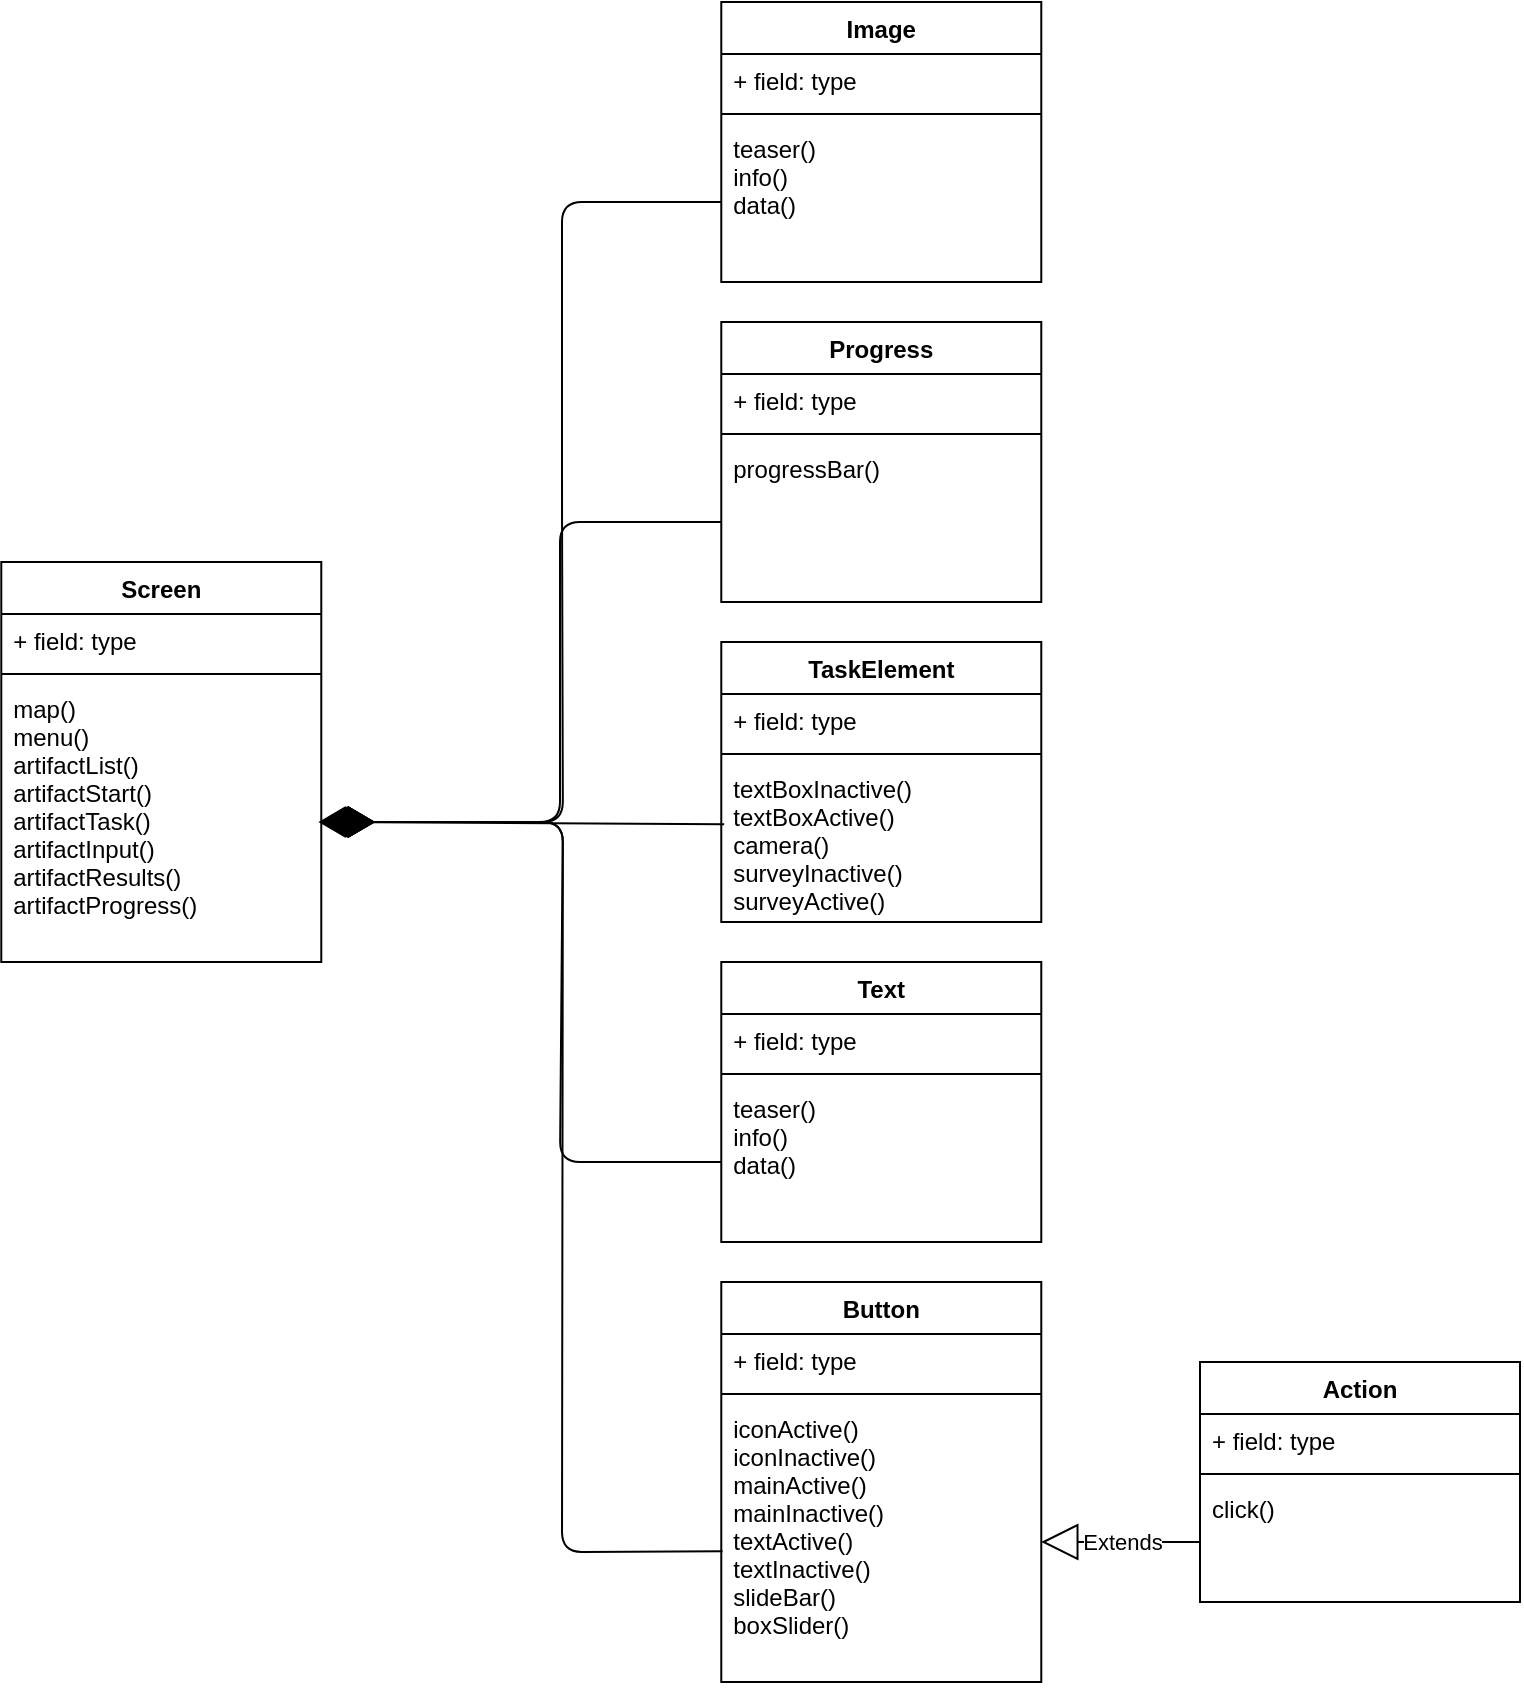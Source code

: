 <mxfile>
    <diagram id="WBzpQqD0giaPxHZME1Q3" name="Version2">
        <mxGraphModel dx="1702" dy="1012" grid="1" gridSize="10" guides="1" tooltips="1" connect="1" arrows="1" fold="1" page="1" pageScale="1" pageWidth="827" pageHeight="1169" math="0" shadow="0">
            <root>
                <mxCell id="rhlbqimN3HDKiPcZjt1G-0"/>
                <mxCell id="rhlbqimN3HDKiPcZjt1G-1" parent="rhlbqimN3HDKiPcZjt1G-0"/>
                <mxCell id="tRXYYjkocbcyxQh3FJ96-0" value="Image" style="swimlane;fontStyle=1;align=center;verticalAlign=top;childLayout=stackLayout;horizontal=1;startSize=26;horizontalStack=0;resizeParent=1;resizeParentMax=0;resizeLast=0;collapsible=1;marginBottom=0;" parent="rhlbqimN3HDKiPcZjt1G-1" vertex="1">
                    <mxGeometry x="400.64" y="40" width="160" height="140" as="geometry"/>
                </mxCell>
                <mxCell id="tRXYYjkocbcyxQh3FJ96-1" value="+ field: type" style="text;strokeColor=none;fillColor=none;align=left;verticalAlign=top;spacingLeft=4;spacingRight=4;overflow=hidden;rotatable=0;points=[[0,0.5],[1,0.5]];portConstraint=eastwest;" parent="tRXYYjkocbcyxQh3FJ96-0" vertex="1">
                    <mxGeometry y="26" width="160" height="26" as="geometry"/>
                </mxCell>
                <mxCell id="tRXYYjkocbcyxQh3FJ96-2" value="" style="line;strokeWidth=1;fillColor=none;align=left;verticalAlign=middle;spacingTop=-1;spacingLeft=3;spacingRight=3;rotatable=0;labelPosition=right;points=[];portConstraint=eastwest;" parent="tRXYYjkocbcyxQh3FJ96-0" vertex="1">
                    <mxGeometry y="52" width="160" height="8" as="geometry"/>
                </mxCell>
                <mxCell id="tRXYYjkocbcyxQh3FJ96-3" value="teaser()&#10;info()&#10;data()" style="text;strokeColor=none;fillColor=none;align=left;verticalAlign=top;spacingLeft=4;spacingRight=4;overflow=hidden;rotatable=0;points=[[0,0.5],[1,0.5]];portConstraint=eastwest;" parent="tRXYYjkocbcyxQh3FJ96-0" vertex="1">
                    <mxGeometry y="60" width="160" height="80" as="geometry"/>
                </mxCell>
                <mxCell id="tRXYYjkocbcyxQh3FJ96-4" value="Text" style="swimlane;fontStyle=1;align=center;verticalAlign=top;childLayout=stackLayout;horizontal=1;startSize=26;horizontalStack=0;resizeParent=1;resizeParentMax=0;resizeLast=0;collapsible=1;marginBottom=0;" parent="rhlbqimN3HDKiPcZjt1G-1" vertex="1">
                    <mxGeometry x="400.64" y="520" width="160" height="140" as="geometry"/>
                </mxCell>
                <mxCell id="tRXYYjkocbcyxQh3FJ96-5" value="+ field: type" style="text;strokeColor=none;fillColor=none;align=left;verticalAlign=top;spacingLeft=4;spacingRight=4;overflow=hidden;rotatable=0;points=[[0,0.5],[1,0.5]];portConstraint=eastwest;" parent="tRXYYjkocbcyxQh3FJ96-4" vertex="1">
                    <mxGeometry y="26" width="160" height="26" as="geometry"/>
                </mxCell>
                <mxCell id="tRXYYjkocbcyxQh3FJ96-6" value="" style="line;strokeWidth=1;fillColor=none;align=left;verticalAlign=middle;spacingTop=-1;spacingLeft=3;spacingRight=3;rotatable=0;labelPosition=right;points=[];portConstraint=eastwest;" parent="tRXYYjkocbcyxQh3FJ96-4" vertex="1">
                    <mxGeometry y="52" width="160" height="8" as="geometry"/>
                </mxCell>
                <mxCell id="tRXYYjkocbcyxQh3FJ96-7" value="teaser()&#10;info()&#10;data()" style="text;strokeColor=none;fillColor=none;align=left;verticalAlign=top;spacingLeft=4;spacingRight=4;overflow=hidden;rotatable=0;points=[[0,0.5],[1,0.5]];portConstraint=eastwest;" parent="tRXYYjkocbcyxQh3FJ96-4" vertex="1">
                    <mxGeometry y="60" width="160" height="80" as="geometry"/>
                </mxCell>
                <mxCell id="tRXYYjkocbcyxQh3FJ96-8" value="Button" style="swimlane;fontStyle=1;align=center;verticalAlign=top;childLayout=stackLayout;horizontal=1;startSize=26;horizontalStack=0;resizeParent=1;resizeParentMax=0;resizeLast=0;collapsible=1;marginBottom=0;" parent="rhlbqimN3HDKiPcZjt1G-1" vertex="1">
                    <mxGeometry x="400.64" y="680" width="160" height="200" as="geometry"/>
                </mxCell>
                <mxCell id="tRXYYjkocbcyxQh3FJ96-9" value="+ field: type" style="text;strokeColor=none;fillColor=none;align=left;verticalAlign=top;spacingLeft=4;spacingRight=4;overflow=hidden;rotatable=0;points=[[0,0.5],[1,0.5]];portConstraint=eastwest;" parent="tRXYYjkocbcyxQh3FJ96-8" vertex="1">
                    <mxGeometry y="26" width="160" height="26" as="geometry"/>
                </mxCell>
                <mxCell id="tRXYYjkocbcyxQh3FJ96-10" value="" style="line;strokeWidth=1;fillColor=none;align=left;verticalAlign=middle;spacingTop=-1;spacingLeft=3;spacingRight=3;rotatable=0;labelPosition=right;points=[];portConstraint=eastwest;" parent="tRXYYjkocbcyxQh3FJ96-8" vertex="1">
                    <mxGeometry y="52" width="160" height="8" as="geometry"/>
                </mxCell>
                <mxCell id="tRXYYjkocbcyxQh3FJ96-11" value="iconActive()&#10;iconInactive()&#10;mainActive()&#10;mainInactive()&#10;textActive()&#10;textInactive()&#10;slideBar()&#10;boxSlider()" style="text;strokeColor=none;fillColor=none;align=left;verticalAlign=top;spacingLeft=4;spacingRight=4;overflow=hidden;rotatable=0;points=[[0,0.5],[1,0.5]];portConstraint=eastwest;" parent="tRXYYjkocbcyxQh3FJ96-8" vertex="1">
                    <mxGeometry y="60" width="160" height="140" as="geometry"/>
                </mxCell>
                <mxCell id="QToW42FV7lgDJAnpMxoy-0" value="Screen" style="swimlane;fontStyle=1;align=center;verticalAlign=top;childLayout=stackLayout;horizontal=1;startSize=26;horizontalStack=0;resizeParent=1;resizeParentMax=0;resizeLast=0;collapsible=1;marginBottom=0;" parent="rhlbqimN3HDKiPcZjt1G-1" vertex="1">
                    <mxGeometry x="40.64" y="320" width="160" height="200" as="geometry">
                        <mxRectangle x="280" y="40" width="80" height="26" as="alternateBounds"/>
                    </mxGeometry>
                </mxCell>
                <mxCell id="QToW42FV7lgDJAnpMxoy-1" value="+ field: type" style="text;strokeColor=none;fillColor=none;align=left;verticalAlign=top;spacingLeft=4;spacingRight=4;overflow=hidden;rotatable=0;points=[[0,0.5],[1,0.5]];portConstraint=eastwest;" parent="QToW42FV7lgDJAnpMxoy-0" vertex="1">
                    <mxGeometry y="26" width="160" height="26" as="geometry"/>
                </mxCell>
                <mxCell id="QToW42FV7lgDJAnpMxoy-2" value="" style="line;strokeWidth=1;fillColor=none;align=left;verticalAlign=middle;spacingTop=-1;spacingLeft=3;spacingRight=3;rotatable=0;labelPosition=right;points=[];portConstraint=eastwest;" parent="QToW42FV7lgDJAnpMxoy-0" vertex="1">
                    <mxGeometry y="52" width="160" height="8" as="geometry"/>
                </mxCell>
                <mxCell id="QToW42FV7lgDJAnpMxoy-3" value="map()&#10;menu()&#10;artifactList()&#10;artifactStart()&#10;artifactTask()&#10;artifactInput()&#10;artifactResults()&#10;artifactProgress()" style="text;strokeColor=none;fillColor=none;align=left;verticalAlign=top;spacingLeft=4;spacingRight=4;overflow=hidden;rotatable=0;points=[[0,0.5],[1,0.5]];portConstraint=eastwest;" parent="QToW42FV7lgDJAnpMxoy-0" vertex="1">
                    <mxGeometry y="60" width="160" height="140" as="geometry"/>
                </mxCell>
                <mxCell id="4GAbQzwLdec4f1wNTf0m-4" value="TaskElement" style="swimlane;fontStyle=1;align=center;verticalAlign=top;childLayout=stackLayout;horizontal=1;startSize=26;horizontalStack=0;resizeParent=1;resizeParentMax=0;resizeLast=0;collapsible=1;marginBottom=0;" parent="rhlbqimN3HDKiPcZjt1G-1" vertex="1">
                    <mxGeometry x="400.64" y="360" width="160" height="140" as="geometry"/>
                </mxCell>
                <mxCell id="4GAbQzwLdec4f1wNTf0m-5" value="+ field: type" style="text;strokeColor=none;fillColor=none;align=left;verticalAlign=top;spacingLeft=4;spacingRight=4;overflow=hidden;rotatable=0;points=[[0,0.5],[1,0.5]];portConstraint=eastwest;" parent="4GAbQzwLdec4f1wNTf0m-4" vertex="1">
                    <mxGeometry y="26" width="160" height="26" as="geometry"/>
                </mxCell>
                <mxCell id="4GAbQzwLdec4f1wNTf0m-6" value="" style="line;strokeWidth=1;fillColor=none;align=left;verticalAlign=middle;spacingTop=-1;spacingLeft=3;spacingRight=3;rotatable=0;labelPosition=right;points=[];portConstraint=eastwest;" parent="4GAbQzwLdec4f1wNTf0m-4" vertex="1">
                    <mxGeometry y="52" width="160" height="8" as="geometry"/>
                </mxCell>
                <mxCell id="4GAbQzwLdec4f1wNTf0m-7" value="textBoxInactive()&#10;textBoxActive()&#10;camera()&#10;surveyInactive()&#10;surveyActive()" style="text;strokeColor=none;fillColor=none;align=left;verticalAlign=top;spacingLeft=4;spacingRight=4;overflow=hidden;rotatable=0;points=[[0,0.5],[1,0.5]];portConstraint=eastwest;" parent="4GAbQzwLdec4f1wNTf0m-4" vertex="1">
                    <mxGeometry y="60" width="160" height="80" as="geometry"/>
                </mxCell>
                <mxCell id="4GAbQzwLdec4f1wNTf0m-12" value="Progress" style="swimlane;fontStyle=1;align=center;verticalAlign=top;childLayout=stackLayout;horizontal=1;startSize=26;horizontalStack=0;resizeParent=1;resizeParentMax=0;resizeLast=0;collapsible=1;marginBottom=0;" parent="rhlbqimN3HDKiPcZjt1G-1" vertex="1">
                    <mxGeometry x="400.64" y="200" width="160" height="140" as="geometry"/>
                </mxCell>
                <mxCell id="4GAbQzwLdec4f1wNTf0m-13" value="+ field: type" style="text;strokeColor=none;fillColor=none;align=left;verticalAlign=top;spacingLeft=4;spacingRight=4;overflow=hidden;rotatable=0;points=[[0,0.5],[1,0.5]];portConstraint=eastwest;" parent="4GAbQzwLdec4f1wNTf0m-12" vertex="1">
                    <mxGeometry y="26" width="160" height="26" as="geometry"/>
                </mxCell>
                <mxCell id="4GAbQzwLdec4f1wNTf0m-14" value="" style="line;strokeWidth=1;fillColor=none;align=left;verticalAlign=middle;spacingTop=-1;spacingLeft=3;spacingRight=3;rotatable=0;labelPosition=right;points=[];portConstraint=eastwest;" parent="4GAbQzwLdec4f1wNTf0m-12" vertex="1">
                    <mxGeometry y="52" width="160" height="8" as="geometry"/>
                </mxCell>
                <mxCell id="4GAbQzwLdec4f1wNTf0m-15" value="progressBar()" style="text;strokeColor=none;fillColor=none;align=left;verticalAlign=top;spacingLeft=4;spacingRight=4;overflow=hidden;rotatable=0;points=[[0,0.5],[1,0.5]];portConstraint=eastwest;" parent="4GAbQzwLdec4f1wNTf0m-12" vertex="1">
                    <mxGeometry y="60" width="160" height="80" as="geometry"/>
                </mxCell>
                <mxCell id="rqe2U-CVQ6_cmbee-0Rs-0" value="Action" style="swimlane;fontStyle=1;align=center;verticalAlign=top;childLayout=stackLayout;horizontal=1;startSize=26;horizontalStack=0;resizeParent=1;resizeParentMax=0;resizeLast=0;collapsible=1;marginBottom=0;" parent="rhlbqimN3HDKiPcZjt1G-1" vertex="1">
                    <mxGeometry x="640" y="720" width="160" height="120" as="geometry"/>
                </mxCell>
                <mxCell id="rqe2U-CVQ6_cmbee-0Rs-1" value="+ field: type" style="text;strokeColor=none;fillColor=none;align=left;verticalAlign=top;spacingLeft=4;spacingRight=4;overflow=hidden;rotatable=0;points=[[0,0.5],[1,0.5]];portConstraint=eastwest;" parent="rqe2U-CVQ6_cmbee-0Rs-0" vertex="1">
                    <mxGeometry y="26" width="160" height="26" as="geometry"/>
                </mxCell>
                <mxCell id="rqe2U-CVQ6_cmbee-0Rs-2" value="" style="line;strokeWidth=1;fillColor=none;align=left;verticalAlign=middle;spacingTop=-1;spacingLeft=3;spacingRight=3;rotatable=0;labelPosition=right;points=[];portConstraint=eastwest;" parent="rqe2U-CVQ6_cmbee-0Rs-0" vertex="1">
                    <mxGeometry y="52" width="160" height="8" as="geometry"/>
                </mxCell>
                <mxCell id="rqe2U-CVQ6_cmbee-0Rs-3" value="click()" style="text;strokeColor=none;fillColor=none;align=left;verticalAlign=top;spacingLeft=4;spacingRight=4;overflow=hidden;rotatable=0;points=[[0,0.5],[1,0.5]];portConstraint=eastwest;" parent="rqe2U-CVQ6_cmbee-0Rs-0" vertex="1">
                    <mxGeometry y="60" width="160" height="60" as="geometry"/>
                </mxCell>
                <mxCell id="rqe2U-CVQ6_cmbee-0Rs-5" value="Extends" style="endArrow=block;endSize=16;endFill=0;html=1;exitX=0;exitY=0.5;exitDx=0;exitDy=0;entryX=1;entryY=0.5;entryDx=0;entryDy=0;" parent="rhlbqimN3HDKiPcZjt1G-1" source="rqe2U-CVQ6_cmbee-0Rs-3" target="tRXYYjkocbcyxQh3FJ96-11" edge="1">
                    <mxGeometry width="160" relative="1" as="geometry">
                        <mxPoint x="50.64" y="510" as="sourcePoint"/>
                        <mxPoint x="210.64" y="510" as="targetPoint"/>
                    </mxGeometry>
                </mxCell>
                <mxCell id="rqe2U-CVQ6_cmbee-0Rs-14" value="" style="endArrow=diamondThin;endFill=1;endSize=24;html=1;entryX=1;entryY=0.5;entryDx=0;entryDy=0;elbow=vertical;exitX=0.009;exitY=0.389;exitDx=0;exitDy=0;exitPerimeter=0;" parent="rhlbqimN3HDKiPcZjt1G-1" source="4GAbQzwLdec4f1wNTf0m-7" target="QToW42FV7lgDJAnpMxoy-3" edge="1">
                    <mxGeometry width="160" relative="1" as="geometry">
                        <mxPoint x="370" y="350" as="sourcePoint"/>
                        <mxPoint x="214.96" y="149.2" as="targetPoint"/>
                    </mxGeometry>
                </mxCell>
                <mxCell id="TAVogBiq3OFMNbPsW0Xf-0" value="" style="endArrow=diamondThin;endFill=1;endSize=24;html=1;entryX=1;entryY=0.5;entryDx=0;entryDy=0;elbow=vertical;exitX=0;exitY=0.5;exitDx=0;exitDy=0;" edge="1" parent="rhlbqimN3HDKiPcZjt1G-1" source="4GAbQzwLdec4f1wNTf0m-15">
                    <mxGeometry width="160" relative="1" as="geometry">
                        <mxPoint x="400.64" y="451.12" as="sourcePoint"/>
                        <mxPoint x="199.2" y="450" as="targetPoint"/>
                        <Array as="points">
                            <mxPoint x="320" y="300"/>
                            <mxPoint x="320" y="450"/>
                        </Array>
                    </mxGeometry>
                </mxCell>
                <mxCell id="TAVogBiq3OFMNbPsW0Xf-1" value="" style="endArrow=diamondThin;endFill=1;endSize=24;html=1;entryX=1;entryY=0.5;entryDx=0;entryDy=0;elbow=vertical;exitX=0;exitY=0.5;exitDx=0;exitDy=0;" edge="1" parent="rhlbqimN3HDKiPcZjt1G-1" source="tRXYYjkocbcyxQh3FJ96-7">
                    <mxGeometry width="160" relative="1" as="geometry">
                        <mxPoint x="402.08" y="300" as="sourcePoint"/>
                        <mxPoint x="200.64" y="450" as="targetPoint"/>
                        <Array as="points">
                            <mxPoint x="320" y="620"/>
                            <mxPoint x="321.44" y="450"/>
                        </Array>
                    </mxGeometry>
                </mxCell>
                <mxCell id="TAVogBiq3OFMNbPsW0Xf-2" value="" style="endArrow=diamondThin;endFill=1;endSize=24;html=1;entryX=1;entryY=0.5;entryDx=0;entryDy=0;elbow=vertical;exitX=0.004;exitY=0.533;exitDx=0;exitDy=0;exitPerimeter=0;" edge="1" parent="rhlbqimN3HDKiPcZjt1G-1" source="tRXYYjkocbcyxQh3FJ96-11">
                    <mxGeometry width="160" relative="1" as="geometry">
                        <mxPoint x="400.64" y="620" as="sourcePoint"/>
                        <mxPoint x="200.64" y="450" as="targetPoint"/>
                        <Array as="points">
                            <mxPoint x="321" y="815"/>
                            <mxPoint x="321.44" y="450"/>
                        </Array>
                    </mxGeometry>
                </mxCell>
                <mxCell id="TAVogBiq3OFMNbPsW0Xf-3" value="" style="endArrow=diamondThin;endFill=1;endSize=24;html=1;entryX=1;entryY=0.5;entryDx=0;entryDy=0;elbow=vertical;exitX=0;exitY=0.5;exitDx=0;exitDy=0;" edge="1" parent="rhlbqimN3HDKiPcZjt1G-1" source="tRXYYjkocbcyxQh3FJ96-3">
                    <mxGeometry width="160" relative="1" as="geometry">
                        <mxPoint x="402.08" y="300" as="sourcePoint"/>
                        <mxPoint x="200.64" y="450" as="targetPoint"/>
                        <Array as="points">
                            <mxPoint x="321" y="140"/>
                            <mxPoint x="321" y="290"/>
                            <mxPoint x="321.44" y="450"/>
                        </Array>
                    </mxGeometry>
                </mxCell>
            </root>
        </mxGraphModel>
    </diagram>
</mxfile>
